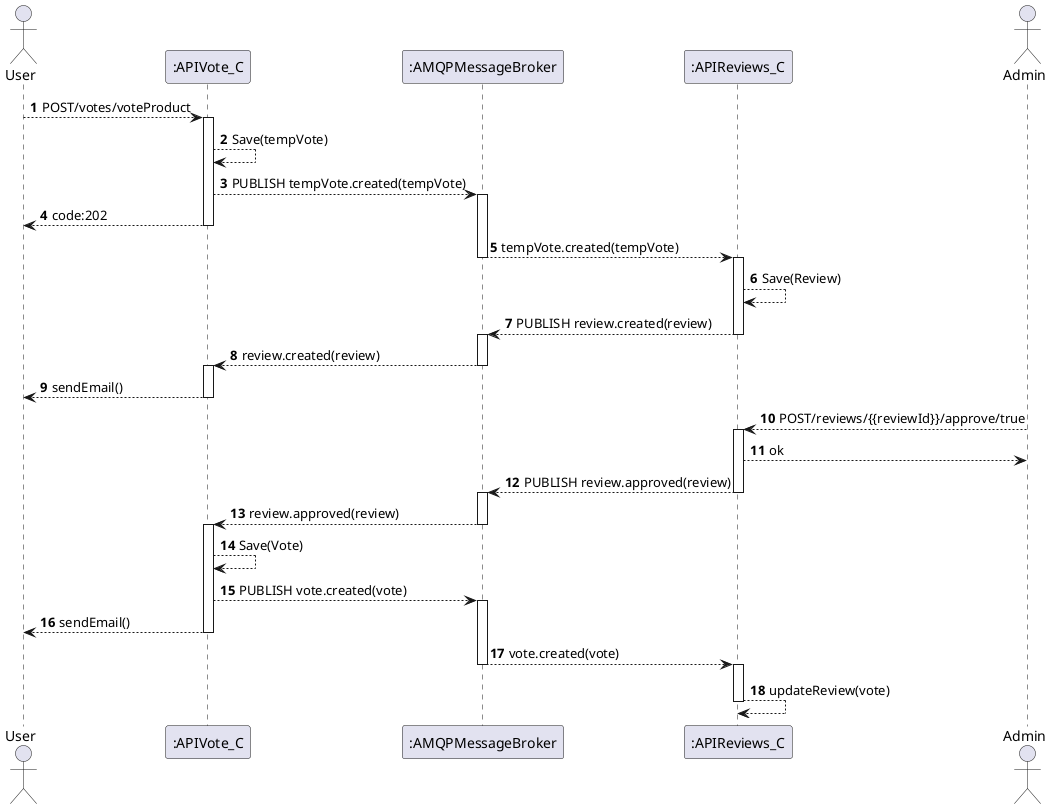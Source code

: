 @startuml
'https://plantuml.com/sequence-diagram


autonumber

actor "User" as User
participant ":APIVote_C" as vc
participant ":AMQPMessageBroker" as amqp
participant ":APIReviews_C" as rc
actor "Admin" as admin



User --> vc: POST/votes/voteProduct
activate vc
vc --> vc: Save(tempVote)
vc --> amqp: PUBLISH tempVote.created(tempVote)
activate amqp
vc --> User: code:202
deactivate vc
amqp --> rc: tempVote.created(tempVote)
deactivate amqp
activate rc
rc --> rc: Save(Review)
rc --> amqp: PUBLISH review.created(review)
deactivate rc
activate amqp
amqp --> vc: review.created(review)
deactivate amqp
activate vc
vc --> User: sendEmail()
deactivate vc
admin --> rc: POST/reviews/{{reviewId}}/approve/true
activate rc
rc --> admin: ok
rc --> amqp: PUBLISH review.approved(review)
deactivate rc
activate amqp
amqp --> vc: review.approved(review)
deactivate amqp
activate vc
vc --> vc: Save(Vote)
vc --> amqp: PUBLISH vote.created(vote)
activate amqp
vc --> User: sendEmail()
deactivate vc
deactivate User
amqp --> rc: vote.created(vote)
deactivate amqp
activate rc
rc --> rc: updateReview(vote)
deactivate rc

@enduml
